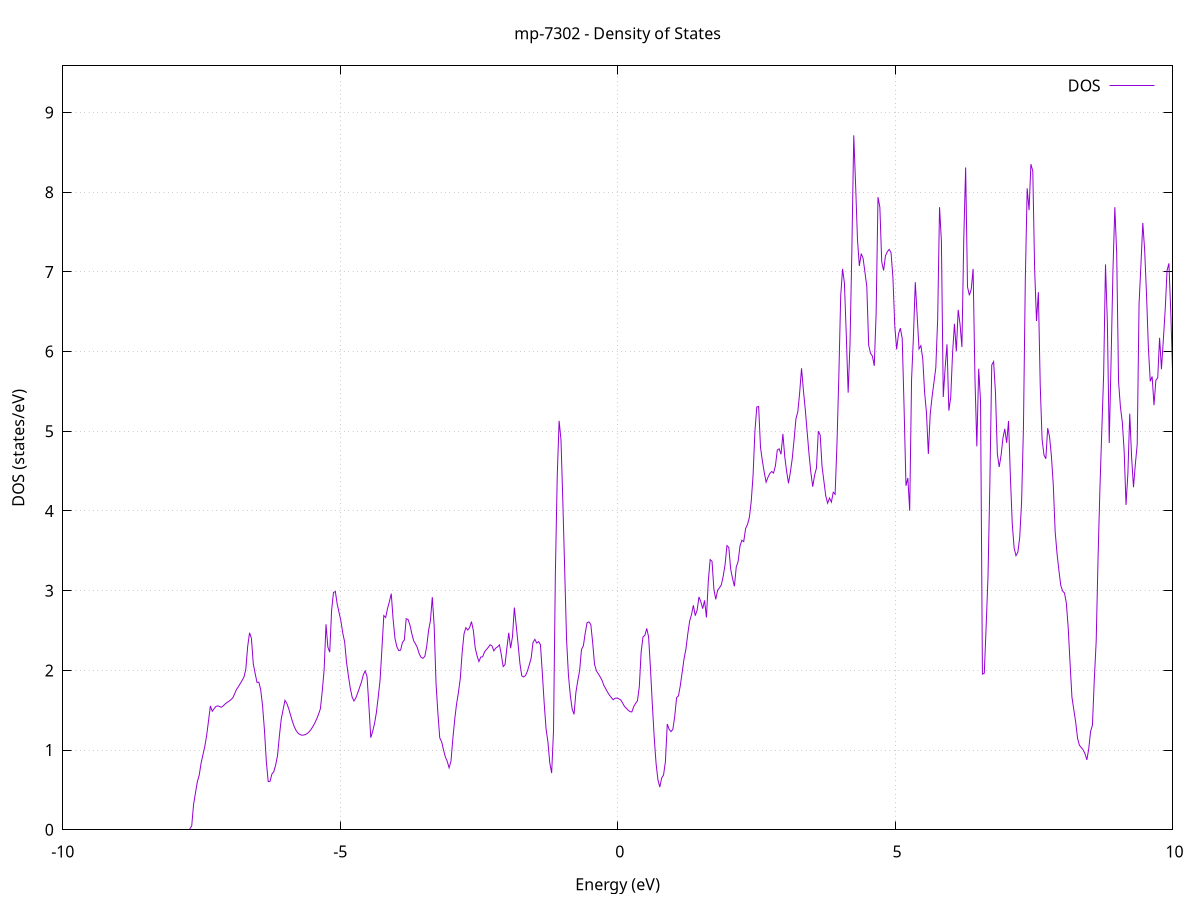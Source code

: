 set title 'mp-7302 - Density of States'
set xlabel 'Energy (eV)'
set ylabel 'DOS (states/eV)'
set grid
set xrange [-10:10]
set yrange [0:9.585]
set xzeroaxis lt -1
set terminal png size 800,600
set output 'mp-7302_dos_gnuplot.png'
plot '-' using 1:2 with lines title 'DOS'
-37.790500 0.000000
-37.756900 0.000000
-37.723300 0.000000
-37.689700 0.000000
-37.656000 0.000000
-37.622400 0.000000
-37.588800 0.000000
-37.555200 0.000000
-37.521600 0.000000
-37.488000 0.000000
-37.454400 0.000000
-37.420800 0.000000
-37.387200 0.000000
-37.353600 0.000000
-37.320000 0.000000
-37.286300 0.000000
-37.252700 0.000000
-37.219100 0.000000
-37.185500 0.000000
-37.151900 0.000000
-37.118300 0.000000
-37.084700 0.000000
-37.051100 0.000000
-37.017500 0.000000
-36.983900 0.000000
-36.950200 0.000000
-36.916600 0.000000
-36.883000 0.000000
-36.849400 0.000000
-36.815800 0.000000
-36.782200 0.000000
-36.748600 0.000000
-36.715000 0.000000
-36.681400 0.000000
-36.647800 0.000000
-36.614100 0.000000
-36.580500 0.000000
-36.546900 0.000000
-36.513300 0.000000
-36.479700 0.000000
-36.446100 0.000000
-36.412500 0.000000
-36.378900 0.000000
-36.345300 0.000000
-36.311700 0.000000
-36.278000 0.000000
-36.244400 0.000000
-36.210800 0.000000
-36.177200 0.000000
-36.143600 0.000000
-36.110000 0.000000
-36.076400 0.000000
-36.042800 0.000000
-36.009200 0.000000
-35.975600 0.000000
-35.942000 0.000000
-35.908300 0.000000
-35.874700 0.000000
-35.841100 0.000000
-35.807500 0.000000
-35.773900 0.000000
-35.740300 0.000000
-35.706700 0.000000
-35.673100 0.000000
-35.639500 0.000000
-35.605900 0.000000
-35.572200 0.000000
-35.538600 0.000000
-35.505000 0.000000
-35.471400 0.000000
-35.437800 0.000000
-35.404200 0.000000
-35.370600 0.000000
-35.337000 0.000000
-35.303400 0.000000
-35.269800 0.000000
-35.236100 0.000000
-35.202500 0.000000
-35.168900 0.000000
-35.135300 0.000000
-35.101700 0.000000
-35.068100 0.000000
-35.034500 0.000000
-35.000900 0.000000
-34.967300 0.000000
-34.933700 0.000000
-34.900000 0.000000
-34.866400 0.000000
-34.832800 0.000000
-34.799200 0.000000
-34.765600 0.000000
-34.732000 105.589700
-34.698400 53.765600
-34.664800 0.000000
-34.631200 0.000000
-34.597600 0.000000
-34.564000 0.000000
-34.530300 0.000000
-34.496700 0.000000
-34.463100 0.000000
-34.429500 0.000000
-34.395900 0.000000
-34.362300 0.000000
-34.328700 0.000000
-34.295100 0.000000
-34.261500 0.000000
-34.227900 0.000000
-34.194200 0.000000
-34.160600 0.000000
-34.127000 0.000000
-34.093400 0.000000
-34.059800 0.000000
-34.026200 0.000000
-33.992600 0.000000
-33.959000 0.000000
-33.925400 0.000000
-33.891800 0.000000
-33.858100 0.000000
-33.824500 0.000000
-33.790900 0.000000
-33.757300 0.000000
-33.723700 0.000000
-33.690100 0.000000
-33.656500 0.000000
-33.622900 0.000000
-33.589300 0.000000
-33.555700 0.000000
-33.522000 0.000000
-33.488400 0.000000
-33.454800 0.000000
-33.421200 0.000000
-33.387600 0.000000
-33.354000 0.000000
-33.320400 0.000000
-33.286800 0.000000
-33.253200 0.000000
-33.219600 0.000000
-33.186000 0.000000
-33.152300 0.000000
-33.118700 0.000000
-33.085100 0.000000
-33.051500 0.000000
-33.017900 0.000000
-32.984300 0.000000
-32.950700 0.000000
-32.917100 0.000000
-32.883500 0.000000
-32.849900 0.000000
-32.816200 0.000000
-32.782600 0.000000
-32.749000 0.000000
-32.715400 0.000000
-32.681800 0.000000
-32.648200 0.000000
-32.614600 0.000000
-32.581000 0.000000
-32.547400 0.000000
-32.513800 0.000000
-32.480100 0.000000
-32.446500 0.000000
-32.412900 0.000000
-32.379300 0.000000
-32.345700 0.000000
-32.312100 0.000000
-32.278500 0.000000
-32.244900 0.000000
-32.211300 0.000000
-32.177700 0.000000
-32.144000 0.000000
-32.110400 0.000000
-32.076800 0.000000
-32.043200 0.000000
-32.009600 0.000000
-31.976000 0.000000
-31.942400 0.000000
-31.908800 0.000000
-31.875200 0.000000
-31.841600 0.000000
-31.808000 0.000000
-31.774300 0.000000
-31.740700 0.000000
-31.707100 0.000000
-31.673500 0.000000
-31.639900 0.000000
-31.606300 0.000000
-31.572700 0.000000
-31.539100 0.000000
-31.505500 0.000000
-31.471900 0.000000
-31.438200 0.000000
-31.404600 0.000000
-31.371000 0.000000
-31.337400 0.000000
-31.303800 0.000000
-31.270200 0.000000
-31.236600 0.000000
-31.203000 0.000000
-31.169400 0.000000
-31.135800 0.000000
-31.102100 0.000000
-31.068500 0.000000
-31.034900 0.000000
-31.001300 0.000000
-30.967700 0.000000
-30.934100 0.000000
-30.900500 0.000000
-30.866900 0.000000
-30.833300 0.000000
-30.799700 0.000000
-30.766000 0.000000
-30.732400 0.000000
-30.698800 0.000000
-30.665200 0.000000
-30.631600 0.000000
-30.598000 0.000000
-30.564400 0.000000
-30.530800 0.000000
-30.497200 0.000000
-30.463600 0.000000
-30.430000 0.000000
-30.396300 0.000000
-30.362700 0.000000
-30.329100 0.000000
-30.295500 0.000000
-30.261900 0.000000
-30.228300 0.000000
-30.194700 0.000000
-30.161100 0.000000
-30.127500 0.000000
-30.093900 0.000000
-30.060200 0.000000
-30.026600 0.000000
-29.993000 0.000000
-29.959400 0.000000
-29.925800 0.000000
-29.892200 0.000000
-29.858600 0.000000
-29.825000 0.000000
-29.791400 0.000000
-29.757800 0.000000
-29.724100 0.000000
-29.690500 0.000000
-29.656900 0.000000
-29.623300 0.000000
-29.589700 0.000000
-29.556100 0.000000
-29.522500 0.000000
-29.488900 0.000000
-29.455300 0.000000
-29.421700 0.000000
-29.388000 0.000000
-29.354400 0.000000
-29.320800 0.000000
-29.287200 0.000000
-29.253600 0.000000
-29.220000 0.000000
-29.186400 0.000000
-29.152800 0.000000
-29.119200 0.000000
-29.085600 0.000000
-29.051900 0.000000
-29.018300 0.000000
-28.984700 0.000000
-28.951100 0.000000
-28.917500 0.000000
-28.883900 0.000000
-28.850300 0.000000
-28.816700 0.000000
-28.783100 0.000000
-28.749500 0.000000
-28.715900 0.000000
-28.682200 0.000000
-28.648600 0.000000
-28.615000 0.000000
-28.581400 0.000000
-28.547800 0.000000
-28.514200 0.000000
-28.480600 0.000000
-28.447000 0.000000
-28.413400 0.000000
-28.379800 0.000000
-28.346100 0.000000
-28.312500 0.000000
-28.278900 0.000000
-28.245300 0.000000
-28.211700 0.000000
-28.178100 0.000000
-28.144500 0.000000
-28.110900 0.000000
-28.077300 0.000000
-28.043700 0.000000
-28.010000 0.000000
-27.976400 0.000000
-27.942800 0.000000
-27.909200 0.000000
-27.875600 0.000000
-27.842000 0.000000
-27.808400 0.000000
-27.774800 0.000000
-27.741200 0.000000
-27.707600 0.000000
-27.673900 0.000000
-27.640300 0.000000
-27.606700 0.000000
-27.573100 0.000000
-27.539500 0.000000
-27.505900 0.000000
-27.472300 0.000000
-27.438700 0.000000
-27.405100 0.000000
-27.371500 0.000000
-27.337900 0.000000
-27.304200 0.000000
-27.270600 0.000000
-27.237000 0.000000
-27.203400 0.000000
-27.169800 0.000000
-27.136200 0.000000
-27.102600 0.000000
-27.069000 0.000000
-27.035400 0.000000
-27.001800 0.000000
-26.968100 0.000000
-26.934500 0.000000
-26.900900 0.000000
-26.867300 0.000000
-26.833700 0.000000
-26.800100 0.000000
-26.766500 0.000000
-26.732900 0.000000
-26.699300 0.000000
-26.665700 0.000000
-26.632000 0.000000
-26.598400 0.000000
-26.564800 0.000000
-26.531200 0.000000
-26.497600 0.000000
-26.464000 0.000000
-26.430400 0.000000
-26.396800 0.000000
-26.363200 0.000000
-26.329600 0.000000
-26.295900 0.000000
-26.262300 0.000000
-26.228700 0.000000
-26.195100 0.000000
-26.161500 0.000000
-26.127900 0.000000
-26.094300 0.000000
-26.060700 0.000000
-26.027100 0.000000
-25.993500 0.000000
-25.959900 0.000000
-25.926200 0.000000
-25.892600 0.000000
-25.859000 0.000000
-25.825400 0.000000
-25.791800 0.000000
-25.758200 0.000000
-25.724600 0.000000
-25.691000 0.000000
-25.657400 0.000000
-25.623800 0.000000
-25.590100 0.000000
-25.556500 0.000000
-25.522900 0.000000
-25.489300 0.000000
-25.455700 0.000000
-25.422100 0.000000
-25.388500 0.000000
-25.354900 0.000000
-25.321300 0.000000
-25.287700 0.000000
-25.254000 0.000000
-25.220400 0.000000
-25.186800 0.000000
-25.153200 0.000000
-25.119600 0.000000
-25.086000 0.000000
-25.052400 0.000000
-25.018800 0.000000
-24.985200 0.000000
-24.951600 0.000000
-24.917900 0.000000
-24.884300 0.000000
-24.850700 0.000000
-24.817100 0.000000
-24.783500 0.000000
-24.749900 0.000000
-24.716300 0.000000
-24.682700 0.000000
-24.649100 0.000000
-24.615500 0.000000
-24.581900 0.000000
-24.548200 0.000000
-24.514600 0.000000
-24.481000 0.000000
-24.447400 0.000000
-24.413800 0.000000
-24.380200 0.000000
-24.346600 0.000000
-24.313000 0.000000
-24.279400 0.000000
-24.245800 0.000000
-24.212100 0.000000
-24.178500 0.000000
-24.144900 0.000000
-24.111300 0.000000
-24.077700 0.000000
-24.044100 0.000000
-24.010500 0.000000
-23.976900 0.000000
-23.943300 0.000000
-23.909700 0.000000
-23.876000 0.000000
-23.842400 0.000000
-23.808800 0.000000
-23.775200 0.000000
-23.741600 0.000000
-23.708000 0.000000
-23.674400 0.000000
-23.640800 0.000000
-23.607200 0.000000
-23.573600 0.000000
-23.539900 0.000000
-23.506300 0.000000
-23.472700 0.000000
-23.439100 0.000000
-23.405500 0.000000
-23.371900 0.000000
-23.338300 0.000000
-23.304700 0.000000
-23.271100 0.000000
-23.237500 0.000000
-23.203900 0.000000
-23.170200 0.000000
-23.136600 0.000000
-23.103000 0.000000
-23.069400 0.000000
-23.035800 0.000000
-23.002200 0.000000
-22.968600 0.000000
-22.935000 0.000000
-22.901400 0.000000
-22.867800 0.000000
-22.834100 0.000000
-22.800500 0.000000
-22.766900 0.000000
-22.733300 0.000000
-22.699700 0.000000
-22.666100 0.000000
-22.632500 0.000000
-22.598900 0.000000
-22.565300 0.000000
-22.531700 0.000000
-22.498000 0.000000
-22.464400 0.000000
-22.430800 0.000000
-22.397200 0.000000
-22.363600 0.000000
-22.330000 0.000000
-22.296400 0.000000
-22.262800 0.000000
-22.229200 0.000000
-22.195600 0.000000
-22.161900 0.000000
-22.128300 0.000000
-22.094700 0.000000
-22.061100 0.000000
-22.027500 0.000000
-21.993900 0.000000
-21.960300 0.000000
-21.926700 0.000000
-21.893100 0.000000
-21.859500 0.000000
-21.825900 0.000000
-21.792200 0.000000
-21.758600 0.000000
-21.725000 0.000000
-21.691400 0.000000
-21.657800 0.000000
-21.624200 0.000000
-21.590600 0.000000
-21.557000 0.000000
-21.523400 0.000000
-21.489800 0.000000
-21.456100 0.000000
-21.422500 0.000000
-21.388900 0.000000
-21.355300 0.000000
-21.321700 0.000000
-21.288100 0.000000
-21.254500 0.000000
-21.220900 0.000000
-21.187300 0.000000
-21.153700 0.000000
-21.120000 0.000000
-21.086400 0.000000
-21.052800 0.000000
-21.019200 0.000000
-20.985600 0.000000
-20.952000 0.000000
-20.918400 0.000000
-20.884800 0.000000
-20.851200 0.000000
-20.817600 0.000000
-20.783900 0.000000
-20.750300 0.000000
-20.716700 0.000000
-20.683100 0.000000
-20.649500 0.000000
-20.615900 0.000000
-20.582300 0.000000
-20.548700 0.000000
-20.515100 0.000000
-20.481500 0.000000
-20.447900 0.000000
-20.414200 0.000000
-20.380600 0.000000
-20.347000 0.000000
-20.313400 0.000000
-20.279800 0.000000
-20.246200 0.000000
-20.212600 0.000000
-20.179000 0.000000
-20.145400 0.000000
-20.111800 0.000000
-20.078100 0.000000
-20.044500 0.000000
-20.010900 0.000000
-19.977300 0.000000
-19.943700 0.000000
-19.910100 0.000000
-19.876500 0.000000
-19.842900 0.000000
-19.809300 0.000000
-19.775700 0.000000
-19.742000 0.000000
-19.708400 0.000000
-19.674800 0.000000
-19.641200 0.000000
-19.607600 0.000000
-19.574000 0.000000
-19.540400 0.000000
-19.506800 0.000000
-19.473200 0.000000
-19.439600 0.000000
-19.405900 0.000000
-19.372300 0.000000
-19.338700 0.000000
-19.305100 0.000000
-19.271500 0.000000
-19.237900 0.000000
-19.204300 0.000000
-19.170700 0.000000
-19.137100 0.000000
-19.103500 0.000000
-19.069900 0.000000
-19.036200 0.000000
-19.002600 0.000000
-18.969000 0.000000
-18.935400 0.000000
-18.901800 0.000000
-18.868200 0.000000
-18.834600 0.000000
-18.801000 0.000000
-18.767400 0.000000
-18.733800 0.000000
-18.700100 0.000000
-18.666500 0.000000
-18.632900 0.000000
-18.599300 0.000000
-18.565700 0.000000
-18.532100 0.000000
-18.498500 0.000000
-18.464900 0.000000
-18.431300 0.000000
-18.397700 0.000000
-18.364000 0.000000
-18.330400 0.000000
-18.296800 0.000000
-18.263200 0.000000
-18.229600 0.000000
-18.196000 0.000000
-18.162400 0.000000
-18.128800 0.000000
-18.095200 0.000000
-18.061600 0.000000
-18.027900 0.000000
-17.994300 0.000000
-17.960700 0.000000
-17.927100 0.000000
-17.893500 0.000000
-17.859900 0.000000
-17.826300 0.000000
-17.792700 0.000000
-17.759100 0.000000
-17.725500 0.000000
-17.691900 0.000000
-17.658200 0.000000
-17.624600 0.000000
-17.591000 0.000000
-17.557400 0.000000
-17.523800 0.000000
-17.490200 0.000000
-17.456600 0.000000
-17.423000 0.000000
-17.389400 0.000000
-17.355800 0.000000
-17.322100 0.000000
-17.288500 0.000000
-17.254900 0.000000
-17.221300 0.000000
-17.187700 0.000000
-17.154100 0.000000
-17.120500 0.000000
-17.086900 0.000000
-17.053300 0.000000
-17.019700 0.000000
-16.986000 0.000000
-16.952400 0.000000
-16.918800 0.000000
-16.885200 0.000000
-16.851600 0.000000
-16.818000 0.000000
-16.784400 0.000000
-16.750800 0.000000
-16.717200 0.000000
-16.683600 0.000000
-16.649900 0.000000
-16.616300 0.000000
-16.582700 0.000000
-16.549100 0.000000
-16.515500 0.000000
-16.481900 0.000000
-16.448300 0.000000
-16.414700 0.000000
-16.381100 0.000000
-16.347500 0.000000
-16.313900 0.000000
-16.280200 0.000000
-16.246600 0.000000
-16.213000 0.000000
-16.179400 0.000000
-16.145800 0.000000
-16.112200 0.000000
-16.078600 0.000000
-16.045000 0.000000
-16.011400 0.000000
-15.977800 0.000000
-15.944100 0.000000
-15.910500 0.000000
-15.876900 0.000000
-15.843300 0.000000
-15.809700 0.000000
-15.776100 0.000000
-15.742500 0.000000
-15.708900 0.000000
-15.675300 0.000000
-15.641700 0.000000
-15.608000 0.000000
-15.574400 0.000000
-15.540800 0.000000
-15.507200 0.000000
-15.473600 0.000000
-15.440000 0.000000
-15.406400 0.000000
-15.372800 0.000000
-15.339200 0.000000
-15.305600 0.000000
-15.271900 0.000000
-15.238300 0.000000
-15.204700 0.000000
-15.171100 0.000000
-15.137500 0.000000
-15.103900 0.000000
-15.070300 0.000000
-15.036700 0.000000
-15.003100 0.000000
-14.969500 0.000000
-14.935900 0.000000
-14.902200 0.000000
-14.868600 0.000000
-14.835000 0.000000
-14.801400 0.000000
-14.767800 0.000000
-14.734200 0.000000
-14.700600 0.000000
-14.667000 0.000000
-14.633400 0.000000
-14.599800 0.000000
-14.566100 0.000000
-14.532500 0.000000
-14.498900 0.000000
-14.465300 0.000000
-14.431700 0.000000
-14.398100 0.000000
-14.364500 0.000000
-14.330900 0.000000
-14.297300 0.000000
-14.263700 0.000000
-14.230000 0.000000
-14.196400 0.000000
-14.162800 0.000000
-14.129200 0.000000
-14.095600 0.000000
-14.062000 0.000000
-14.028400 0.000000
-13.994800 0.000000
-13.961200 0.000000
-13.927600 0.000000
-13.893900 0.000000
-13.860300 0.000000
-13.826700 0.000000
-13.793100 0.000000
-13.759500 0.000000
-13.725900 0.000000
-13.692300 0.000000
-13.658700 0.000000
-13.625100 0.000000
-13.591500 0.000000
-13.557800 0.000000
-13.524200 0.000000
-13.490600 0.000000
-13.457000 0.000000
-13.423400 0.000000
-13.389800 0.000000
-13.356200 0.000000
-13.322600 0.000000
-13.289000 0.000000
-13.255400 0.000000
-13.221800 0.000000
-13.188100 0.000000
-13.154500 0.000000
-13.120900 0.000000
-13.087300 0.000000
-13.053700 0.000000
-13.020100 0.000000
-12.986500 0.000000
-12.952900 0.000000
-12.919300 0.000000
-12.885700 0.000000
-12.852000 0.000000
-12.818400 0.000000
-12.784800 0.000000
-12.751200 0.000000
-12.717600 0.000000
-12.684000 0.000000
-12.650400 0.000000
-12.616800 0.000000
-12.583200 0.000000
-12.549600 0.000000
-12.515900 0.000000
-12.482300 0.000000
-12.448700 0.000000
-12.415100 0.000000
-12.381500 0.000000
-12.347900 0.000000
-12.314300 0.000000
-12.280700 0.000000
-12.247100 0.000000
-12.213500 0.000000
-12.179800 0.000000
-12.146200 0.000000
-12.112600 0.000000
-12.079000 0.000000
-12.045400 0.000000
-12.011800 0.000000
-11.978200 0.000000
-11.944600 0.000000
-11.911000 0.000000
-11.877400 0.000000
-11.843800 0.000000
-11.810100 0.000000
-11.776500 0.000000
-11.742900 0.000000
-11.709300 0.000000
-11.675700 0.000000
-11.642100 0.000000
-11.608500 0.000000
-11.574900 0.000000
-11.541300 0.000000
-11.507700 0.000000
-11.474000 0.000000
-11.440400 0.000000
-11.406800 0.000000
-11.373200 0.000000
-11.339600 0.000000
-11.306000 0.000000
-11.272400 0.000000
-11.238800 0.000000
-11.205200 0.000000
-11.171600 0.000000
-11.137900 0.000000
-11.104300 0.000000
-11.070700 0.000000
-11.037100 0.000000
-11.003500 0.000000
-10.969900 0.000000
-10.936300 0.000000
-10.902700 0.000000
-10.869100 0.000000
-10.835500 0.000000
-10.801800 0.000000
-10.768200 0.000000
-10.734600 0.000000
-10.701000 0.000000
-10.667400 0.000000
-10.633800 0.000000
-10.600200 0.000000
-10.566600 0.000000
-10.533000 0.000000
-10.499400 0.000000
-10.465800 0.000000
-10.432100 0.000000
-10.398500 0.000000
-10.364900 0.000000
-10.331300 0.000000
-10.297700 0.000000
-10.264100 0.000000
-10.230500 0.000000
-10.196900 0.000000
-10.163300 0.000000
-10.129700 0.000000
-10.096000 0.000000
-10.062400 0.000000
-10.028800 0.000000
-9.995200 0.000000
-9.961600 0.000000
-9.928000 0.000000
-9.894400 0.000000
-9.860800 0.000000
-9.827200 0.000000
-9.793600 0.000000
-9.759900 0.000000
-9.726300 0.000000
-9.692700 0.000000
-9.659100 0.000000
-9.625500 0.000000
-9.591900 0.000000
-9.558300 0.000000
-9.524700 0.000000
-9.491100 0.000000
-9.457500 0.000000
-9.423800 0.000000
-9.390200 0.000000
-9.356600 0.000000
-9.323000 0.000000
-9.289400 0.000000
-9.255800 0.000000
-9.222200 0.000000
-9.188600 0.000000
-9.155000 0.000000
-9.121400 0.000000
-9.087800 0.000000
-9.054100 0.000000
-9.020500 0.000000
-8.986900 0.000000
-8.953300 0.000000
-8.919700 0.000000
-8.886100 0.000000
-8.852500 0.000000
-8.818900 0.000000
-8.785300 0.000000
-8.751700 0.000000
-8.718000 0.000000
-8.684400 0.000000
-8.650800 0.000000
-8.617200 0.000000
-8.583600 0.000000
-8.550000 0.000000
-8.516400 0.000000
-8.482800 0.000000
-8.449200 0.000000
-8.415600 0.000000
-8.381900 0.000000
-8.348300 0.000000
-8.314700 0.000000
-8.281100 0.000000
-8.247500 0.000000
-8.213900 0.000000
-8.180300 0.000000
-8.146700 0.000000
-8.113100 0.000000
-8.079500 0.000000
-8.045800 0.000000
-8.012200 0.000000
-7.978600 0.000000
-7.945000 0.000000
-7.911400 0.000000
-7.877800 0.000000
-7.844200 0.000000
-7.810600 0.000000
-7.777000 0.000000
-7.743400 0.000000
-7.709800 0.000000
-7.676100 0.050100
-7.642500 0.321400
-7.608900 0.461900
-7.575300 0.602100
-7.541700 0.684400
-7.508100 0.832800
-7.474500 0.941100
-7.440900 1.043900
-7.407300 1.183800
-7.373700 1.366300
-7.340000 1.554100
-7.306400 1.487000
-7.272800 1.519700
-7.239200 1.547800
-7.205600 1.554100
-7.172000 1.545800
-7.138400 1.537700
-7.104800 1.557100
-7.071200 1.580200
-7.037600 1.599200
-7.003900 1.612300
-6.970300 1.633000
-6.936700 1.654900
-6.903100 1.706500
-6.869500 1.761400
-6.835900 1.794000
-6.802300 1.834300
-6.768700 1.873300
-6.735100 1.916200
-6.701500 2.014800
-6.667800 2.300700
-6.634200 2.471800
-6.600600 2.403700
-6.567000 2.085000
-6.533400 1.962100
-6.499800 1.849000
-6.466200 1.852100
-6.432600 1.755100
-6.399000 1.551000
-6.365400 1.249600
-6.331800 0.858300
-6.298100 0.604700
-6.264500 0.608000
-6.230900 0.700500
-6.197300 0.728700
-6.163700 0.812200
-6.130100 0.930200
-6.096500 1.177300
-6.062900 1.389400
-6.029300 1.508100
-5.995700 1.624000
-5.962000 1.584300
-5.928400 1.520100
-5.894800 1.438600
-5.861200 1.358300
-5.827600 1.291700
-5.794000 1.244900
-5.760400 1.213300
-5.726800 1.194600
-5.693200 1.187200
-5.659600 1.188100
-5.625900 1.195700
-5.592300 1.209300
-5.558700 1.230100
-5.525100 1.259400
-5.491500 1.297000
-5.457900 1.340200
-5.424300 1.389900
-5.390700 1.449100
-5.357100 1.518800
-5.323500 1.742100
-5.289800 2.008300
-5.256200 2.578500
-5.222600 2.291500
-5.189000 2.228000
-5.155400 2.751100
-5.121800 2.977200
-5.088200 2.989900
-5.054600 2.834000
-5.021000 2.726300
-4.987400 2.619600
-4.953800 2.466600
-4.920100 2.357300
-4.886500 2.101600
-4.852900 1.932500
-4.819300 1.780100
-4.785700 1.665400
-4.752100 1.616500
-4.718500 1.653400
-4.684900 1.718100
-4.651300 1.785000
-4.617700 1.853700
-4.584000 1.943100
-4.550400 1.994100
-4.516800 1.923900
-4.483200 1.559700
-4.449600 1.155900
-4.416000 1.233700
-4.382400 1.331000
-4.348800 1.468400
-4.315200 1.664800
-4.281600 1.878200
-4.247900 2.277700
-4.214300 2.687400
-4.180700 2.663400
-4.147100 2.777100
-4.113500 2.863700
-4.079900 2.962400
-4.046300 2.636300
-4.012700 2.399000
-3.979100 2.296900
-3.945500 2.248800
-3.911800 2.253500
-3.878200 2.351600
-3.844600 2.380000
-3.811000 2.648700
-3.777400 2.638100
-3.743800 2.569500
-3.710200 2.463200
-3.676600 2.371400
-3.643000 2.332800
-3.609400 2.284100
-3.575800 2.206900
-3.542100 2.162200
-3.508500 2.151700
-3.474900 2.174900
-3.441300 2.301100
-3.407700 2.500900
-3.374100 2.625300
-3.340500 2.918500
-3.306900 2.559800
-3.273300 1.838000
-3.239700 1.463300
-3.206000 1.152800
-3.172400 1.104900
-3.138800 1.003000
-3.105200 0.913600
-3.071600 0.859100
-3.038000 0.777600
-3.004400 0.858300
-2.970800 1.135500
-2.937200 1.379700
-2.903600 1.576300
-2.869900 1.721100
-2.836300 1.897000
-2.802700 2.220400
-2.769100 2.458500
-2.735500 2.536100
-2.701900 2.506200
-2.668300 2.536600
-2.634700 2.612100
-2.601100 2.502900
-2.567500 2.284600
-2.533800 2.182900
-2.500200 2.110900
-2.466600 2.167600
-2.433000 2.170100
-2.399400 2.231400
-2.365800 2.261300
-2.332200 2.288000
-2.298600 2.321700
-2.265000 2.307300
-2.231400 2.245200
-2.197800 2.278900
-2.164100 2.295600
-2.130500 2.320100
-2.096900 2.197900
-2.063300 2.047500
-2.029700 2.072500
-1.996100 2.282100
-1.962500 2.471300
-1.928900 2.278300
-1.895300 2.422900
-1.861700 2.787700
-1.828000 2.559200
-1.794400 2.329700
-1.760800 2.084500
-1.727200 1.930700
-1.693600 1.917100
-1.660000 1.935800
-1.626400 1.990400
-1.592800 2.069600
-1.559200 2.152600
-1.525600 2.349300
-1.491900 2.389800
-1.458300 2.342500
-1.424700 2.360800
-1.391100 2.321500
-1.357500 1.967500
-1.323900 1.588700
-1.290300 1.268300
-1.256700 1.102600
-1.223100 0.839400
-1.189500 0.711700
-1.155800 1.241800
-1.122200 3.222800
-1.088600 4.439800
-1.055000 5.131200
-1.021400 4.896700
-0.987800 4.117300
-0.954200 3.255300
-0.920600 2.384500
-0.887000 1.941900
-0.853400 1.689000
-0.819800 1.515000
-0.786100 1.448100
-0.752500 1.722600
-0.718900 1.869500
-0.685300 1.997900
-0.651700 2.263000
-0.618100 2.307000
-0.584500 2.467400
-0.550900 2.600100
-0.517300 2.608100
-0.483700 2.575400
-0.450000 2.350100
-0.416400 2.075100
-0.382800 1.995100
-0.349200 1.957400
-0.315600 1.919600
-0.282000 1.876000
-0.248400 1.811000
-0.214800 1.769800
-0.181200 1.726400
-0.147600 1.689100
-0.113900 1.660600
-0.080300 1.631300
-0.046700 1.650400
-0.013100 1.652400
0.020500 1.644300
0.054100 1.629300
0.087700 1.592900
0.121300 1.550100
0.154900 1.526200
0.188500 1.501300
0.222200 1.482700
0.255800 1.478600
0.289400 1.544800
0.323000 1.586100
0.356600 1.617700
0.390200 1.794400
0.423800 2.232700
0.457400 2.420600
0.491000 2.440300
0.524600 2.526500
0.558200 2.418600
0.591900 2.020000
0.625500 1.567100
0.659100 1.158700
0.692700 0.830400
0.726300 0.626400
0.759900 0.536300
0.793500 0.649900
0.827100 0.687200
0.860700 0.854000
0.894300 1.327200
0.928000 1.260800
0.961600 1.231200
0.995200 1.260200
1.028800 1.422200
1.062400 1.656300
1.096000 1.680200
1.129600 1.810000
1.163200 1.977800
1.196800 2.145900
1.230400 2.267500
1.264100 2.458300
1.297700 2.617500
1.331300 2.700900
1.364900 2.816800
1.398500 2.686500
1.432100 2.754800
1.465700 2.922100
1.499300 2.861200
1.532900 2.774600
1.566500 2.877700
1.600200 2.664600
1.633800 3.120300
1.667400 3.390500
1.701000 3.367700
1.734600 3.018700
1.768200 2.891000
1.801800 3.005900
1.835400 3.035700
1.869000 3.074400
1.902600 3.182100
1.936300 3.327300
1.969900 3.565600
2.003500 3.542700
2.037100 3.271500
2.070700 3.152800
2.104300 3.054500
2.137900 3.298400
2.171500 3.367100
2.205100 3.561600
2.238700 3.632700
2.272300 3.615200
2.306000 3.779300
2.339600 3.829800
2.373200 3.914600
2.406800 4.114600
2.440400 4.443100
2.474000 4.998900
2.507600 5.303600
2.541200 5.312100
2.574800 4.796900
2.608400 4.628800
2.642100 4.484600
2.675700 4.361400
2.709300 4.422900
2.742900 4.471100
2.776500 4.495300
2.810100 4.476000
2.843700 4.568800
2.877300 4.764700
2.910900 4.780500
2.944500 4.711800
2.978200 4.967200
3.011800 4.682100
3.045400 4.497200
3.079000 4.348300
3.112600 4.484900
3.146200 4.654000
3.179800 4.895400
3.213400 5.157100
3.247000 5.243900
3.280600 5.484000
3.314300 5.790400
3.347900 5.513100
3.381500 5.276500
3.415100 4.995900
3.448700 4.717400
3.482300 4.483200
3.515900 4.304700
3.549500 4.449000
3.583100 4.537700
3.616700 5.001100
3.650300 4.954500
3.684000 4.558000
3.717600 4.373000
3.751200 4.188200
3.784800 4.097800
3.818400 4.162300
3.852000 4.111200
3.885600 4.234800
3.919200 4.209100
3.952800 4.839800
3.986400 5.691400
4.020100 6.697200
4.053700 7.037300
4.087300 6.857500
4.120900 6.203200
4.154500 5.484700
4.188100 6.102200
4.221700 7.287300
4.255300 8.713300
4.288900 8.088800
4.322500 7.406400
4.356200 7.074500
4.389800 7.229000
4.423400 7.170800
4.457000 6.995500
4.490600 6.816000
4.524200 6.080900
4.557800 5.978500
4.591400 5.943400
4.625000 5.821200
4.658600 6.480200
4.692300 7.938200
4.725900 7.811700
4.759500 7.125600
4.793100 7.017600
4.826700 7.201900
4.860300 7.252500
4.893900 7.282700
4.927500 7.239700
4.961100 6.931200
4.994700 6.323200
5.028300 6.028400
5.062000 6.221300
5.095600 6.294000
5.129200 6.161300
5.162800 5.285900
5.196400 4.316400
5.230000 4.414100
5.263600 4.003400
5.297200 5.647200
5.330800 6.187600
5.364400 6.871200
5.398100 6.449900
5.431700 6.033800
5.465300 6.074100
5.498900 5.909400
5.532500 5.487400
5.566100 5.230300
5.599700 4.716200
5.633300 5.215500
5.666900 5.432500
5.700500 5.612800
5.734200 5.797700
5.767800 6.408800
5.801400 7.811900
5.835000 7.389700
5.868600 5.430700
5.902200 5.792700
5.935800 6.092000
5.969400 5.258900
6.003000 5.427600
6.036600 5.986100
6.070300 6.348900
6.103900 6.003300
6.137500 6.524100
6.171100 6.342500
6.204700 6.057000
6.238300 7.413600
6.271900 8.310500
6.305500 6.812100
6.339100 6.705600
6.372700 6.783200
6.406300 7.037600
6.440000 5.656700
6.473600 4.811200
6.507200 5.784400
6.540800 5.370100
6.574400 1.953100
6.608000 1.964900
6.641600 2.556400
6.675200 3.180800
6.708800 4.361900
6.742400 5.831400
6.776100 5.874600
6.809700 5.480200
6.843300 4.716000
6.876900 4.552200
6.910500 4.698600
6.944100 4.915500
6.977700 5.030100
7.011300 4.855000
7.044900 5.129300
7.078500 4.424200
7.112200 3.837600
7.145800 3.534200
7.179400 3.439500
7.213000 3.482400
7.246600 3.669500
7.280200 4.110600
7.313800 5.051100
7.347400 6.906800
7.381000 8.049100
7.414600 7.775300
7.448300 8.351700
7.481900 8.266000
7.515500 7.030900
7.549100 6.384100
7.582700 6.745800
7.616300 5.570200
7.649900 4.896100
7.683500 4.703900
7.717100 4.654800
7.750700 5.039500
7.784300 4.930300
7.818000 4.686100
7.851600 4.324100
7.885200 3.741900
7.918800 3.466800
7.952400 3.257100
7.986000 3.066500
8.019600 2.996500
8.053200 2.970600
8.086800 2.845200
8.120400 2.534600
8.154100 2.086100
8.187700 1.662500
8.221300 1.507500
8.254900 1.351000
8.288500 1.150600
8.322100 1.060800
8.355700 1.032200
8.389300 1.002900
8.422900 0.954300
8.456500 0.876900
8.490200 1.014500
8.523800 1.233200
8.557400 1.314500
8.591000 1.890500
8.624600 2.362900
8.658200 3.410500
8.691800 4.278100
8.725400 4.999800
8.759000 5.712700
8.792600 7.094200
8.826300 6.356900
8.859900 4.853100
8.893500 5.903100
8.927100 7.024500
8.960700 7.811200
8.994300 7.230100
9.027900 5.621700
9.061500 5.304900
9.095100 5.117200
9.128700 4.753900
9.162300 4.075900
9.196000 4.470100
9.229600 5.221200
9.263200 4.672800
9.296800 4.298400
9.330400 4.584300
9.364000 4.837100
9.397600 6.602600
9.431200 7.088900
9.464800 7.614700
9.498400 7.273200
9.532100 6.709200
9.565700 6.042400
9.599300 5.626900
9.632900 5.687600
9.666500 5.327400
9.700100 5.640500
9.733700 5.670400
9.767300 6.172400
9.800900 5.779600
9.834500 6.142800
9.868200 6.519900
9.901800 7.017600
9.935400 7.106700
9.969000 6.497500
10.002600 5.710500
10.036200 5.608900
10.069800 5.841400
10.103400 6.595900
10.137000 7.561900
10.170600 7.399900
10.204300 7.272600
10.237900 6.626000
10.271500 6.644300
10.305100 6.552400
10.338700 7.118400
10.372300 6.777600
10.405900 6.701800
10.439500 6.830000
10.473100 6.271200
10.506700 5.974100
10.540300 5.733500
10.574000 5.757800
10.607600 7.039800
10.641200 5.870300
10.674800 6.265600
10.708400 5.874100
10.742000 5.816700
10.775600 5.924800
10.809200 6.064900
10.842800 6.862500
10.876400 7.203900
10.910100 7.675800
10.943700 7.973200
10.977300 7.856200
11.010900 7.762800
11.044500 7.104800
11.078100 6.640100
11.111700 6.493600
11.145300 6.578100
11.178900 6.413700
11.212500 5.969700
11.246200 5.859000
11.279800 6.141500
11.313400 7.138600
11.347000 7.151300
11.380600 7.332700
11.414200 9.137900
11.447800 9.912600
11.481400 9.950000
11.515000 9.988800
11.548600 9.388800
11.582300 8.847200
11.615900 9.207500
11.649500 9.003800
11.683100 9.203000
11.716700 8.700900
11.750300 7.842500
11.783900 7.299900
11.817500 6.856900
11.851100 6.742400
11.884700 7.546200
11.918300 8.141400
11.952000 7.770500
11.985600 7.229100
12.019200 7.077900
12.052800 7.460500
12.086400 7.434100
12.120000 6.190200
12.153600 5.649600
12.187200 5.906400
12.220800 5.925000
12.254400 5.927500
12.288100 6.667400
12.321700 6.432600
12.355300 5.723900
12.388900 5.048000
12.422500 4.332200
12.456100 4.452400
12.489700 4.596400
12.523300 5.326600
12.556900 5.941200
12.590500 6.288000
12.624200 6.689700
12.657800 6.228200
12.691400 6.741300
12.725000 6.019100
12.758600 4.934200
12.792200 4.338800
12.825800 4.254500
12.859400 4.381300
12.893000 4.700400
12.926600 4.771200
12.960300 4.403000
12.993900 4.195200
13.027500 4.036400
13.061100 4.085900
13.094700 4.328600
13.128300 4.353000
13.161900 4.349300
13.195500 4.302100
13.229100 4.455700
13.262700 4.324700
13.296300 4.336000
13.330000 4.515800
13.363600 4.711300
13.397200 5.050500
13.430800 5.300400
13.464400 5.016600
13.498000 4.683500
13.531600 4.417600
13.565200 4.090000
13.598800 3.903800
13.632400 3.932200
13.666100 3.928500
13.699700 4.010200
13.733300 4.037500
13.766900 4.056300
13.800500 4.007400
13.834100 3.744200
13.867700 3.504900
13.901300 3.313400
13.934900 3.243500
13.968500 3.004700
14.002200 2.795100
14.035800 2.780700
14.069400 2.826200
14.103000 2.959400
14.136600 3.124600
14.170200 3.160700
14.203800 3.862800
14.237400 3.780000
14.271000 3.986000
14.304600 4.228000
14.338300 4.550400
14.371900 4.776800
14.405500 5.027100
14.439100 5.307800
14.472700 5.413500
14.506300 5.272600
14.539900 4.962900
14.573500 4.826100
14.607100 4.740900
14.640700 4.363900
14.674300 4.134800
14.708000 3.978900
14.741600 4.284700
14.775200 4.684700
14.808800 5.180900
14.842400 5.773000
14.876000 5.467300
14.909600 5.257200
14.943200 5.274500
14.976800 5.446000
15.010400 5.412700
15.044100 5.037100
15.077700 4.800300
15.111300 4.661000
15.144900 4.363300
15.178500 4.465600
15.212100 4.817800
15.245700 4.941700
15.279300 5.140200
15.312900 5.267200
15.346500 4.893400
15.380200 4.680900
15.413800 4.562800
15.447400 4.441700
15.481000 4.606000
15.514600 4.891700
15.548200 5.079900
15.581800 5.413500
15.615400 5.355400
15.649000 5.269200
15.682600 5.482000
15.716300 4.699300
15.749900 4.546200
15.783500 4.422600
15.817100 4.374900
15.850700 4.599600
15.884300 4.481200
15.917900 4.594500
15.951500 4.614000
15.985100 4.799600
16.018700 4.998900
16.052300 4.968300
16.086000 5.168700
16.119600 5.744100
16.153200 5.961300
16.186800 6.273100
16.220400 6.281800
16.254000 5.865700
16.287600 5.739300
16.321200 5.289200
16.354800 5.133900
16.388400 4.633600
16.422100 4.360900
16.455700 4.273200
16.489300 4.348000
16.522900 4.610800
16.556500 4.619300
16.590100 4.758900
16.623700 4.857800
16.657300 4.596600
16.690900 4.599200
16.724500 4.729600
16.758200 5.205200
16.791800 5.647400
16.825400 5.346000
16.859000 4.587400
16.892600 4.579100
16.926200 4.283300
16.959800 4.343700
16.993400 4.738300
17.027000 5.292200
17.060600 6.065100
17.094300 6.319600
17.127900 6.449600
17.161500 6.486300
17.195100 6.029600
17.228700 5.684600
17.262300 5.910100
17.295900 6.256400
17.329500 5.978500
17.363100 5.840800
17.396700 5.878800
17.430400 5.793000
17.464000 5.045800
17.497600 4.640600
17.531200 4.330400
17.564800 4.341100
17.598400 4.680800
17.632000 5.012100
17.665600 5.198900
17.699200 5.000800
17.732800 4.893400
17.766400 4.752900
17.800100 4.712500
17.833700 4.686300
17.867300 4.853000
17.900900 4.766600
17.934500 4.996100
17.968100 5.209700
18.001700 5.535800
18.035300 5.611900
18.068900 5.418600
18.102500 5.319300
18.136200 5.137800
18.169800 4.977500
18.203400 4.936100
18.237000 4.828500
18.270600 4.317600
18.304200 4.080100
18.337800 4.175800
18.371400 4.493800
18.405000 4.701800
18.438600 4.883100
18.472300 5.074000
18.505900 5.247000
18.539500 5.445300
18.573100 5.076800
18.606700 4.985300
18.640300 5.340200
18.673900 5.323800
18.707500 5.312900
18.741100 5.396900
18.774700 5.396600
18.808400 5.813100
18.842000 5.620100
18.875600 5.550300
18.909200 5.758900
18.942800 5.949700
18.976400 6.403200
19.010000 6.340200
19.043600 6.098600
19.077200 5.883300
19.110800 5.718800
19.144400 5.741200
19.178100 5.628200
19.211700 5.386700
19.245300 4.929600
19.278900 4.854900
19.312500 5.059900
19.346100 5.527000
19.379700 5.773400
19.413300 5.703200
19.446900 5.578300
19.480500 5.303500
19.514200 5.138600
19.547800 5.208300
19.581400 5.829700
19.615000 5.994600
19.648600 6.063000
19.682200 6.279200
19.715800 6.389900
19.749400 6.073300
19.783000 5.753000
19.816600 5.527500
19.850300 5.489900
19.883900 5.857900
19.917500 5.700300
19.951100 5.419700
19.984700 5.375000
20.018300 5.362200
20.051900 5.346400
20.085500 5.803000
20.119100 6.152600
20.152700 6.182400
20.186400 6.179800
20.220000 6.229900
20.253600 6.217400
20.287200 6.067500
20.320800 6.340600
20.354400 6.685800
20.388000 6.384900
20.421600 6.263800
20.455200 6.087200
20.488800 6.099100
20.522400 6.039200
20.556100 5.760600
20.589700 5.782200
20.623300 5.665800
20.656900 5.822800
20.690500 5.709600
20.724100 5.850100
20.757700 6.032600
20.791300 6.174800
20.824900 6.164300
20.858500 6.134400
20.892200 6.032800
20.925800 6.059200
20.959400 6.176800
20.993000 6.059700
21.026600 6.059300
21.060200 6.072600
21.093800 6.167100
21.127400 6.128900
21.161000 6.063500
21.194600 6.075600
21.228300 6.353100
21.261900 6.363500
21.295500 6.497900
21.329100 6.569300
21.362700 5.995400
21.396300 5.770400
21.429900 5.779000
21.463500 5.603900
21.497100 5.623100
21.530700 5.605500
21.564400 5.823500
21.598000 5.843700
21.631600 5.827700
21.665200 5.701700
21.698800 5.854900
21.732400 5.745300
21.766000 5.718900
21.799600 5.544800
21.833200 5.228300
21.866800 5.140900
21.900400 5.418500
21.934100 5.622800
21.967700 5.362000
22.001300 5.076900
22.034900 5.114200
22.068500 5.473100
22.102100 5.804500
22.135700 5.733200
22.169300 5.397500
22.202900 5.467600
22.236500 5.936400
22.270200 6.001300
22.303800 5.792200
22.337400 5.657100
22.371000 5.497200
22.404600 5.380900
22.438200 5.536700
22.471800 6.239400
22.505400 6.239200
22.539000 6.188800
22.572600 6.248900
22.606300 6.193800
22.639900 6.028500
22.673500 5.971300
22.707100 6.009300
22.740700 5.836400
22.774300 6.167600
22.807900 5.423100
22.841500 5.214900
22.875100 5.151300
22.908700 5.204200
22.942400 5.569500
22.976000 6.086400
23.009600 6.003300
23.043200 5.953200
23.076800 5.948500
23.110400 5.969400
23.144000 5.828500
23.177600 6.092800
23.211200 6.119900
23.244800 5.854600
23.278400 5.650400
23.312100 5.666500
23.345700 5.498900
23.379300 5.215000
23.412900 5.260000
23.446500 5.814800
23.480100 6.312300
23.513700 6.711000
23.547300 6.804500
23.580900 6.983000
23.614500 7.057100
23.648200 6.692700
23.681800 6.792700
23.715400 6.863500
23.749000 6.611900
23.782600 6.712000
23.816200 6.658900
23.849800 6.597900
23.883400 6.251200
23.917000 6.452100
23.950600 6.651000
23.984300 6.870300
24.017900 7.256900
24.051500 6.863000
24.085100 6.670500
24.118700 6.484400
24.152300 6.238800
24.185900 6.216800
24.219500 6.734500
24.253100 6.892200
24.286700 6.417300
24.320400 6.423200
24.354000 6.670400
24.387600 6.498900
24.421200 6.434400
24.454800 6.272400
24.488400 6.007000
24.522000 5.989400
24.555600 6.114100
24.589200 6.157200
24.622800 6.247100
24.656400 6.545700
24.690100 6.477300
24.723700 6.271700
24.757300 6.264700
24.790900 6.590300
24.824500 6.344100
24.858100 6.022400
24.891700 5.796700
24.925300 5.755900
24.958900 5.699900
24.992500 5.911000
25.026200 6.242300
25.059800 6.482500
25.093400 6.257800
25.127000 5.960500
25.160600 5.276100
25.194200 4.912800
25.227800 4.701800
25.261400 4.510100
25.295000 4.255500
25.328600 4.132000
25.362300 4.067300
25.395900 3.723600
25.429500 3.219300
25.463100 2.905600
25.496700 2.596300
25.530300 2.292700
25.563900 2.031000
25.597500 1.883300
25.631100 1.762800
25.664700 1.676800
25.698400 1.579100
25.732000 1.416900
25.765600 1.311000
25.799200 1.259500
25.832800 1.213200
25.866400 1.004000
25.900000 0.626300
25.933600 0.300700
25.967200 0.166300
26.000800 0.113900
26.034400 0.093700
26.068100 0.077900
26.101700 0.063500
26.135300 0.050500
26.168900 0.038800
26.202500 0.028600
26.236100 0.019700
26.269700 0.012200
26.303300 0.006100
26.336900 0.001700
26.370500 0.000000
26.404200 0.000000
26.437800 0.000000
26.471400 0.000000
26.505000 0.000000
26.538600 0.000000
26.572200 0.000000
26.605800 0.000000
26.639400 0.000000
26.673000 0.000000
26.706600 0.000000
26.740300 0.000000
26.773900 0.000000
26.807500 0.000000
26.841100 0.000000
26.874700 0.000000
26.908300 0.000000
26.941900 0.000000
26.975500 0.000000
27.009100 0.000000
27.042700 0.000000
27.076400 0.000000
27.110000 0.000000
27.143600 0.000000
27.177200 0.000000
27.210800 0.000000
27.244400 0.000000
27.278000 0.000000
27.311600 0.000000
27.345200 0.000000
27.378800 0.000000
27.412400 0.000000
27.446100 0.000000
27.479700 0.000000
27.513300 0.000000
27.546900 0.000000
27.580500 0.000000
27.614100 0.000000
27.647700 0.000000
27.681300 0.000000
27.714900 0.000000
27.748500 0.000000
27.782200 0.000000
27.815800 0.000000
27.849400 0.000000
27.883000 0.000000
27.916600 0.000000
27.950200 0.000000
27.983800 0.000000
28.017400 0.000000
28.051000 0.000000
28.084600 0.000000
28.118300 0.000000
28.151900 0.000000
28.185500 0.000000
28.219100 0.000000
28.252700 0.000000
28.286300 0.000000
28.319900 0.000000
28.353500 0.000000
28.387100 0.000000
28.420700 0.000000
28.454400 0.000000
28.488000 0.000000
28.521600 0.000000
28.555200 0.000000
28.588800 0.000000
28.622400 0.000000
28.656000 0.000000
28.689600 0.000000
28.723200 0.000000
28.756800 0.000000
28.790400 0.000000
28.824100 0.000000
28.857700 0.000000
28.891300 0.000000
28.924900 0.000000
28.958500 0.000000
28.992100 0.000000
29.025700 0.000000
29.059300 0.000000
29.092900 0.000000
29.126500 0.000000
29.160200 0.000000
29.193800 0.000000
29.227400 0.000000
29.261000 0.000000
29.294600 0.000000
29.328200 0.000000
29.361800 0.000000
29.395400 0.000000
29.429000 0.000000
e
